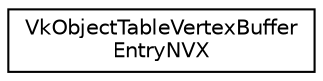 digraph "Graphical Class Hierarchy"
{
 // LATEX_PDF_SIZE
  edge [fontname="Helvetica",fontsize="10",labelfontname="Helvetica",labelfontsize="10"];
  node [fontname="Helvetica",fontsize="10",shape=record];
  rankdir="LR";
  Node0 [label="VkObjectTableVertexBuffer\lEntryNVX",height=0.2,width=0.4,color="black", fillcolor="white", style="filled",URL="$df/d20/structVkObjectTableVertexBufferEntryNVX.html",tooltip=" "];
}
